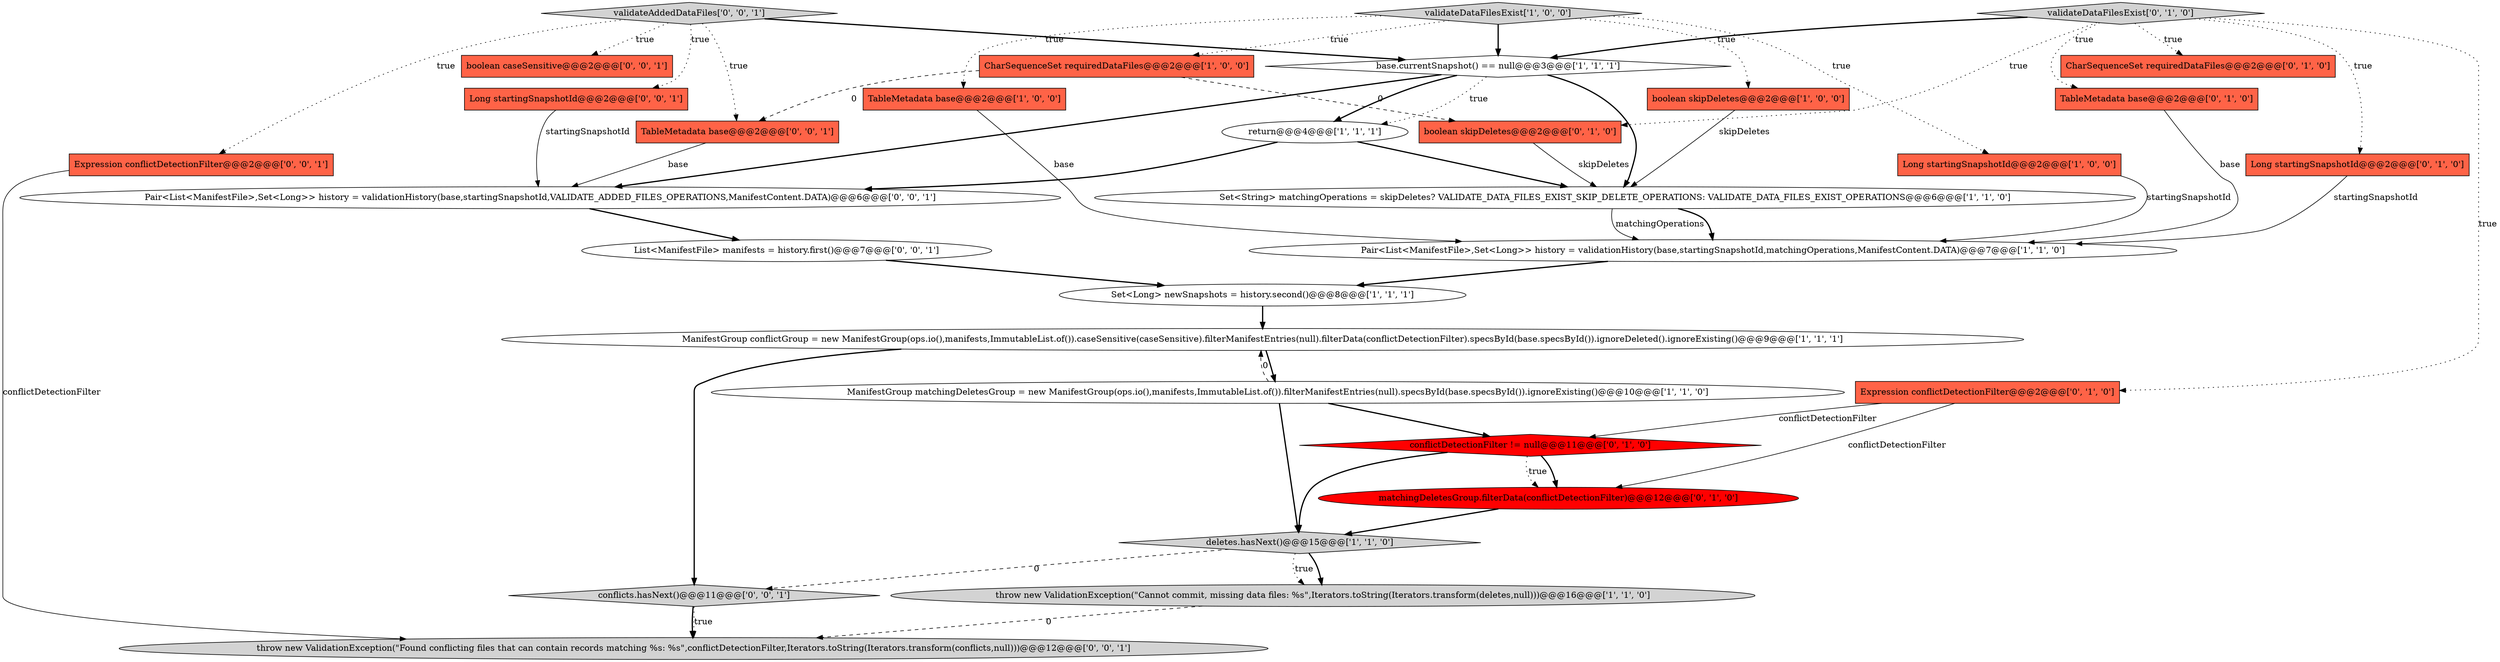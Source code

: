 digraph {
2 [style = filled, label = "TableMetadata base@@@2@@@['1', '0', '0']", fillcolor = tomato, shape = box image = "AAA0AAABBB1BBB"];
8 [style = filled, label = "base.currentSnapshot() == null@@@3@@@['1', '1', '1']", fillcolor = white, shape = diamond image = "AAA0AAABBB1BBB"];
16 [style = filled, label = "Expression conflictDetectionFilter@@@2@@@['0', '1', '0']", fillcolor = tomato, shape = box image = "AAA0AAABBB2BBB"];
25 [style = filled, label = "boolean caseSensitive@@@2@@@['0', '0', '1']", fillcolor = tomato, shape = box image = "AAA0AAABBB3BBB"];
21 [style = filled, label = "boolean skipDeletes@@@2@@@['0', '1', '0']", fillcolor = tomato, shape = box image = "AAA1AAABBB2BBB"];
30 [style = filled, label = "TableMetadata base@@@2@@@['0', '0', '1']", fillcolor = tomato, shape = box image = "AAA0AAABBB3BBB"];
18 [style = filled, label = "matchingDeletesGroup.filterData(conflictDetectionFilter)@@@12@@@['0', '1', '0']", fillcolor = red, shape = ellipse image = "AAA1AAABBB2BBB"];
28 [style = filled, label = "conflicts.hasNext()@@@11@@@['0', '0', '1']", fillcolor = lightgray, shape = diamond image = "AAA0AAABBB3BBB"];
24 [style = filled, label = "Expression conflictDetectionFilter@@@2@@@['0', '0', '1']", fillcolor = tomato, shape = box image = "AAA0AAABBB3BBB"];
3 [style = filled, label = "Pair<List<ManifestFile>,Set<Long>> history = validationHistory(base,startingSnapshotId,matchingOperations,ManifestContent.DATA)@@@7@@@['1', '1', '0']", fillcolor = white, shape = ellipse image = "AAA0AAABBB1BBB"];
12 [style = filled, label = "deletes.hasNext()@@@15@@@['1', '1', '0']", fillcolor = lightgray, shape = diamond image = "AAA0AAABBB1BBB"];
17 [style = filled, label = "validateDataFilesExist['0', '1', '0']", fillcolor = lightgray, shape = diamond image = "AAA0AAABBB2BBB"];
22 [style = filled, label = "Long startingSnapshotId@@@2@@@['0', '0', '1']", fillcolor = tomato, shape = box image = "AAA0AAABBB3BBB"];
1 [style = filled, label = "ManifestGroup matchingDeletesGroup = new ManifestGroup(ops.io(),manifests,ImmutableList.of()).filterManifestEntries(null).specsById(base.specsById()).ignoreExisting()@@@10@@@['1', '1', '0']", fillcolor = white, shape = ellipse image = "AAA0AAABBB1BBB"];
26 [style = filled, label = "Pair<List<ManifestFile>,Set<Long>> history = validationHistory(base,startingSnapshotId,VALIDATE_ADDED_FILES_OPERATIONS,ManifestContent.DATA)@@@6@@@['0', '0', '1']", fillcolor = white, shape = ellipse image = "AAA0AAABBB3BBB"];
7 [style = filled, label = "CharSequenceSet requiredDataFiles@@@2@@@['1', '0', '0']", fillcolor = tomato, shape = box image = "AAA1AAABBB1BBB"];
29 [style = filled, label = "List<ManifestFile> manifests = history.first()@@@7@@@['0', '0', '1']", fillcolor = white, shape = ellipse image = "AAA0AAABBB3BBB"];
9 [style = filled, label = "Set<String> matchingOperations = skipDeletes? VALIDATE_DATA_FILES_EXIST_SKIP_DELETE_OPERATIONS: VALIDATE_DATA_FILES_EXIST_OPERATIONS@@@6@@@['1', '1', '0']", fillcolor = white, shape = ellipse image = "AAA0AAABBB1BBB"];
5 [style = filled, label = "boolean skipDeletes@@@2@@@['1', '0', '0']", fillcolor = tomato, shape = box image = "AAA0AAABBB1BBB"];
4 [style = filled, label = "Long startingSnapshotId@@@2@@@['1', '0', '0']", fillcolor = tomato, shape = box image = "AAA0AAABBB1BBB"];
20 [style = filled, label = "TableMetadata base@@@2@@@['0', '1', '0']", fillcolor = tomato, shape = box image = "AAA0AAABBB2BBB"];
6 [style = filled, label = "throw new ValidationException(\"Cannot commit, missing data files: %s\",Iterators.toString(Iterators.transform(deletes,null)))@@@16@@@['1', '1', '0']", fillcolor = lightgray, shape = ellipse image = "AAA0AAABBB1BBB"];
13 [style = filled, label = "ManifestGroup conflictGroup = new ManifestGroup(ops.io(),manifests,ImmutableList.of()).caseSensitive(caseSensitive).filterManifestEntries(null).filterData(conflictDetectionFilter).specsById(base.specsById()).ignoreDeleted().ignoreExisting()@@@9@@@['1', '1', '1']", fillcolor = white, shape = ellipse image = "AAA0AAABBB1BBB"];
0 [style = filled, label = "return@@@4@@@['1', '1', '1']", fillcolor = white, shape = ellipse image = "AAA0AAABBB1BBB"];
19 [style = filled, label = "conflictDetectionFilter != null@@@11@@@['0', '1', '0']", fillcolor = red, shape = diamond image = "AAA1AAABBB2BBB"];
27 [style = filled, label = "validateAddedDataFiles['0', '0', '1']", fillcolor = lightgray, shape = diamond image = "AAA0AAABBB3BBB"];
11 [style = filled, label = "Set<Long> newSnapshots = history.second()@@@8@@@['1', '1', '1']", fillcolor = white, shape = ellipse image = "AAA0AAABBB1BBB"];
23 [style = filled, label = "throw new ValidationException(\"Found conflicting files that can contain records matching %s: %s\",conflictDetectionFilter,Iterators.toString(Iterators.transform(conflicts,null)))@@@12@@@['0', '0', '1']", fillcolor = lightgray, shape = ellipse image = "AAA0AAABBB3BBB"];
15 [style = filled, label = "CharSequenceSet requiredDataFiles@@@2@@@['0', '1', '0']", fillcolor = tomato, shape = box image = "AAA0AAABBB2BBB"];
14 [style = filled, label = "Long startingSnapshotId@@@2@@@['0', '1', '0']", fillcolor = tomato, shape = box image = "AAA0AAABBB2BBB"];
10 [style = filled, label = "validateDataFilesExist['1', '0', '0']", fillcolor = lightgray, shape = diamond image = "AAA0AAABBB1BBB"];
22->26 [style = solid, label="startingSnapshotId"];
17->20 [style = dotted, label="true"];
17->8 [style = bold, label=""];
0->9 [style = bold, label=""];
16->18 [style = solid, label="conflictDetectionFilter"];
19->18 [style = bold, label=""];
7->21 [style = dashed, label="0"];
0->26 [style = bold, label=""];
27->22 [style = dotted, label="true"];
4->3 [style = solid, label="startingSnapshotId"];
27->25 [style = dotted, label="true"];
19->12 [style = bold, label=""];
5->9 [style = solid, label="skipDeletes"];
26->29 [style = bold, label=""];
19->18 [style = dotted, label="true"];
3->11 [style = bold, label=""];
18->12 [style = bold, label=""];
17->14 [style = dotted, label="true"];
20->3 [style = solid, label="base"];
21->9 [style = solid, label="skipDeletes"];
27->24 [style = dotted, label="true"];
30->26 [style = solid, label="base"];
10->5 [style = dotted, label="true"];
12->6 [style = bold, label=""];
13->1 [style = bold, label=""];
2->3 [style = solid, label="base"];
17->16 [style = dotted, label="true"];
24->23 [style = solid, label="conflictDetectionFilter"];
8->0 [style = bold, label=""];
1->13 [style = dashed, label="0"];
14->3 [style = solid, label="startingSnapshotId"];
27->30 [style = dotted, label="true"];
17->15 [style = dotted, label="true"];
29->11 [style = bold, label=""];
10->8 [style = bold, label=""];
12->6 [style = dotted, label="true"];
10->2 [style = dotted, label="true"];
9->3 [style = solid, label="matchingOperations"];
28->23 [style = bold, label=""];
12->28 [style = dashed, label="0"];
7->30 [style = dashed, label="0"];
11->13 [style = bold, label=""];
8->9 [style = bold, label=""];
16->19 [style = solid, label="conflictDetectionFilter"];
1->12 [style = bold, label=""];
28->23 [style = dotted, label="true"];
9->3 [style = bold, label=""];
8->0 [style = dotted, label="true"];
10->4 [style = dotted, label="true"];
1->19 [style = bold, label=""];
17->21 [style = dotted, label="true"];
27->8 [style = bold, label=""];
10->7 [style = dotted, label="true"];
6->23 [style = dashed, label="0"];
13->28 [style = bold, label=""];
8->26 [style = bold, label=""];
}
